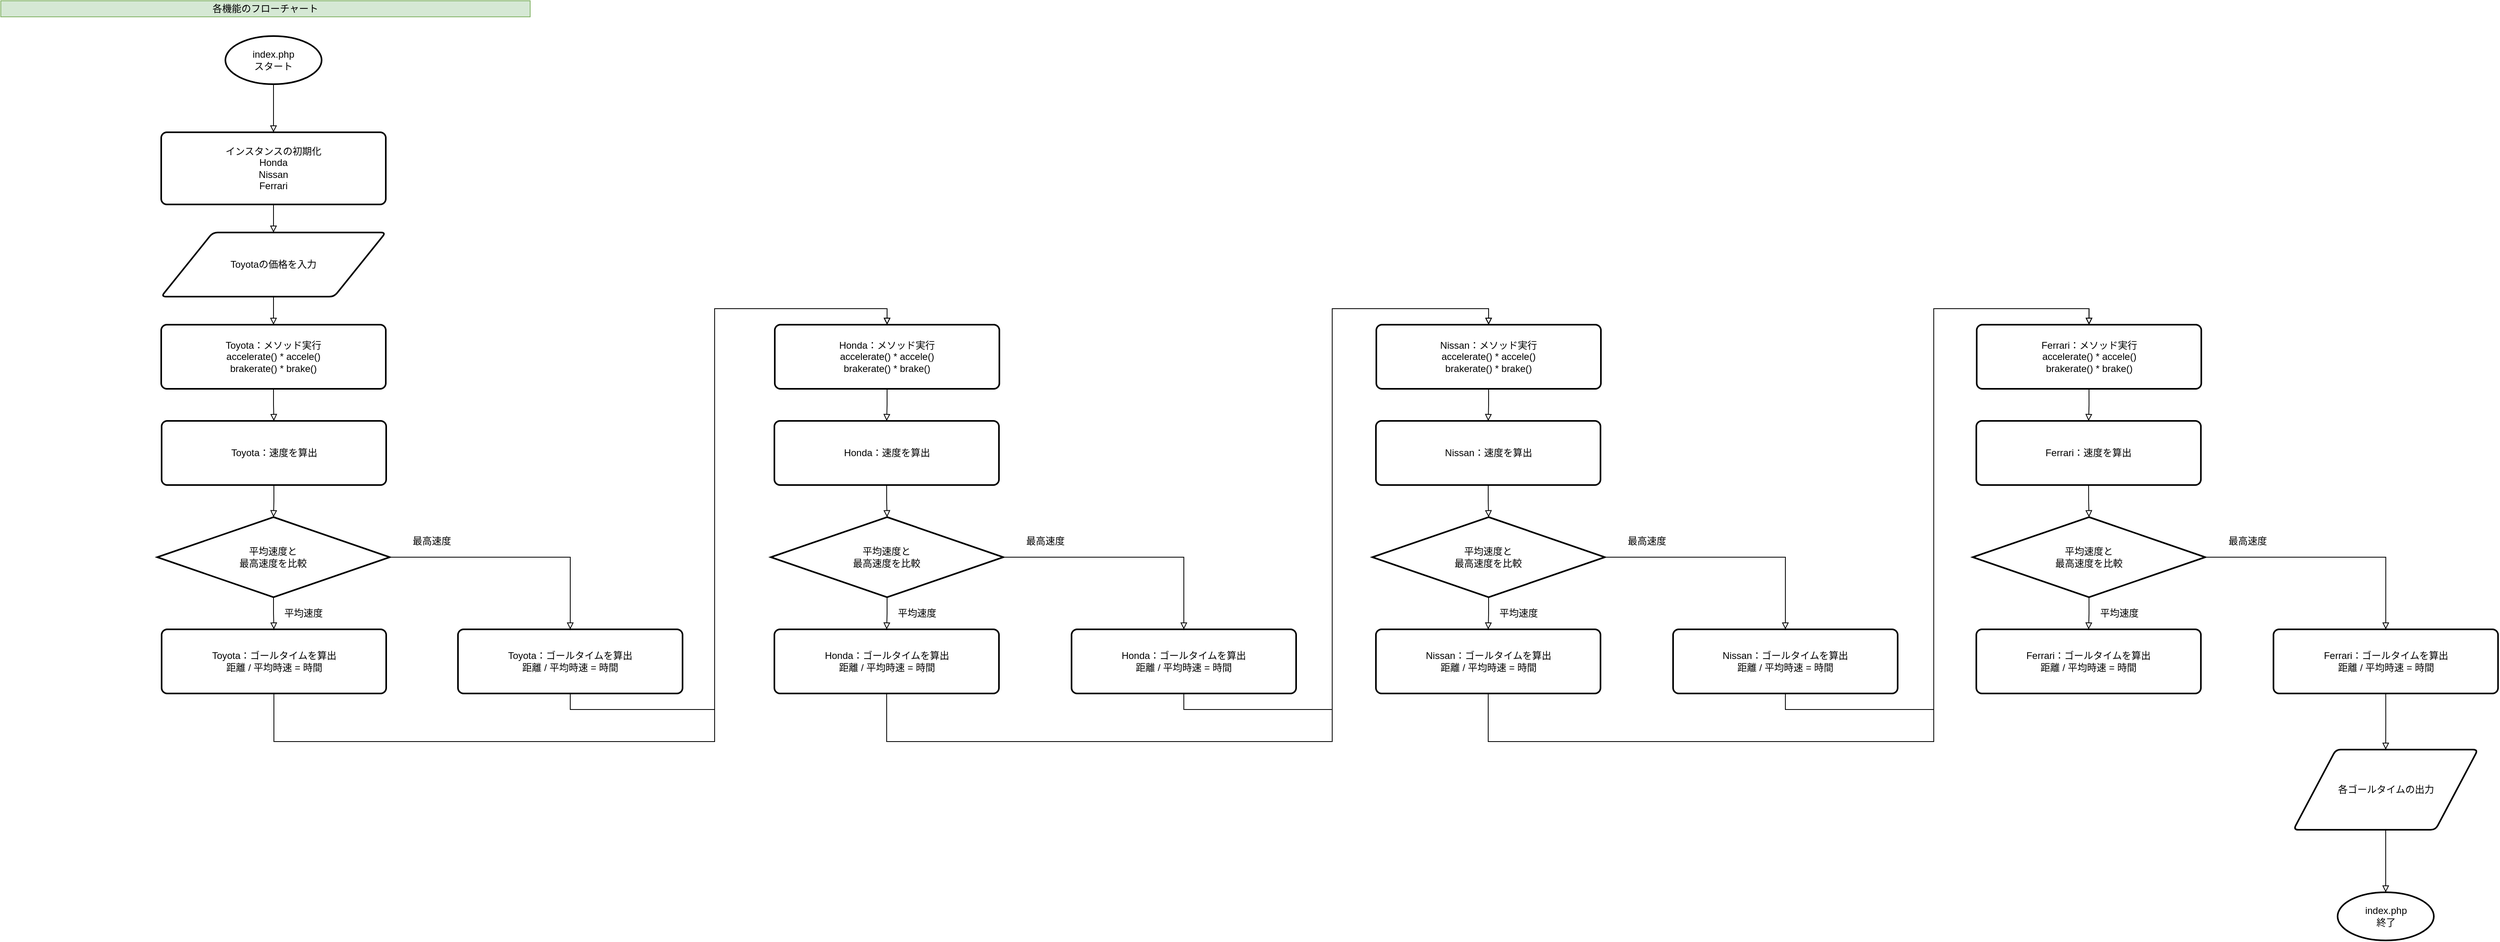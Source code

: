 <mxfile version="10.9.5" type="device"><diagram id="NXlqKDdrFbVYq3tt0t9h" name="Page-1"><mxGraphModel dx="4063" dy="2183" grid="1" gridSize="10" guides="1" tooltips="1" connect="1" arrows="1" fold="1" page="1" pageScale="1" pageWidth="827" pageHeight="1169" math="0" shadow="0"><root><mxCell id="0"/><mxCell id="1" parent="0"/><mxCell id="n-C2zlhrhhCQjDj5VVUG-23" style="edgeStyle=orthogonalEdgeStyle;rounded=0;orthogonalLoop=1;jettySize=auto;html=1;exitX=0.5;exitY=1;exitDx=0;exitDy=0;exitPerimeter=0;endArrow=block;endFill=0;entryX=0.5;entryY=0;entryDx=0;entryDy=0;" parent="1" source="n-C2zlhrhhCQjDj5VVUG-24" target="n-C2zlhrhhCQjDj5VVUG-28" edge="1"><mxGeometry relative="1" as="geometry"><mxPoint x="420" y="181" as="targetPoint"/></mxGeometry></mxCell><mxCell id="n-C2zlhrhhCQjDj5VVUG-24" value="index.php&lt;br&gt;スタート&lt;br&gt;" style="strokeWidth=2;html=1;shape=mxgraph.flowchart.start_1;whiteSpace=wrap;" parent="1" vertex="1"><mxGeometry x="360" y="80" width="120" height="60" as="geometry"/></mxCell><mxCell id="xaTHefTYATXO9g1YjHYu-3" style="edgeStyle=orthogonalEdgeStyle;rounded=0;orthogonalLoop=1;jettySize=auto;html=1;exitX=0.5;exitY=1;exitDx=0;exitDy=0;endArrow=block;endFill=0;" edge="1" parent="1" source="n-C2zlhrhhCQjDj5VVUG-28" target="xaTHefTYATXO9g1YjHYu-2"><mxGeometry relative="1" as="geometry"/></mxCell><mxCell id="n-C2zlhrhhCQjDj5VVUG-28" value="インスタンスの初期化&lt;br&gt;Honda&lt;br&gt;Nissan&lt;br&gt;Ferrari" style="rounded=1;whiteSpace=wrap;html=1;absoluteArcSize=1;arcSize=14;strokeWidth=2;" parent="1" vertex="1"><mxGeometry x="280" y="200" width="280" height="90" as="geometry"/></mxCell><mxCell id="xaTHefTYATXO9g1YjHYu-6" style="edgeStyle=orthogonalEdgeStyle;rounded=0;orthogonalLoop=1;jettySize=auto;html=1;exitX=0.5;exitY=1;exitDx=0;exitDy=0;endArrow=block;endFill=0;" edge="1" parent="1" source="n-C2zlhrhhCQjDj5VVUG-30" target="JpdPR5F3seJwIeYQaZbE-3"><mxGeometry relative="1" as="geometry"/></mxCell><mxCell id="n-C2zlhrhhCQjDj5VVUG-30" value="Toyota：メソッド実行&lt;br&gt;accelerate() * accele()&lt;br&gt;brakerate() * brake()" style="rounded=1;whiteSpace=wrap;html=1;absoluteArcSize=1;arcSize=14;strokeWidth=2;" parent="1" vertex="1"><mxGeometry x="280" y="440" width="280" height="80" as="geometry"/></mxCell><mxCell id="n-C2zlhrhhCQjDj5VVUG-40" value="index.php&lt;br&gt;終了&lt;br&gt;" style="strokeWidth=2;html=1;shape=mxgraph.flowchart.start_1;whiteSpace=wrap;" parent="1" vertex="1"><mxGeometry x="2993.5" y="1148" width="120" height="60" as="geometry"/></mxCell><mxCell id="n-C2zlhrhhCQjDj5VVUG-54" value="各機能のフローチャート" style="text;html=1;strokeColor=#82b366;fillColor=#d5e8d4;align=center;verticalAlign=middle;whiteSpace=wrap;rounded=0;" parent="1" vertex="1"><mxGeometry x="80" y="36" width="660" height="20" as="geometry"/></mxCell><mxCell id="xaTHefTYATXO9g1YjHYu-8" style="edgeStyle=orthogonalEdgeStyle;rounded=0;orthogonalLoop=1;jettySize=auto;html=1;exitX=0.5;exitY=1;exitDx=0;exitDy=0;entryX=0.5;entryY=0;entryDx=0;entryDy=0;entryPerimeter=0;endArrow=block;endFill=0;" edge="1" parent="1" source="JpdPR5F3seJwIeYQaZbE-3" target="xaTHefTYATXO9g1YjHYu-7"><mxGeometry relative="1" as="geometry"/></mxCell><mxCell id="JpdPR5F3seJwIeYQaZbE-3" value="Toyota：速度を算出" style="rounded=1;whiteSpace=wrap;html=1;absoluteArcSize=1;arcSize=14;strokeWidth=2;" parent="1" vertex="1"><mxGeometry x="280.5" y="560" width="280" height="80" as="geometry"/></mxCell><mxCell id="xaTHefTYATXO9g1YjHYu-4" style="edgeStyle=orthogonalEdgeStyle;rounded=0;orthogonalLoop=1;jettySize=auto;html=1;exitX=0.5;exitY=1;exitDx=0;exitDy=0;endArrow=block;endFill=0;" edge="1" parent="1" source="xaTHefTYATXO9g1YjHYu-2" target="n-C2zlhrhhCQjDj5VVUG-30"><mxGeometry relative="1" as="geometry"/></mxCell><mxCell id="xaTHefTYATXO9g1YjHYu-2" value="" style="verticalLabelPosition=bottom;verticalAlign=top;html=1;strokeWidth=2;shape=parallelogram;perimeter=parallelogramPerimeter;whiteSpace=wrap;rounded=1;arcSize=12;size=0.23;" vertex="1" parent="1"><mxGeometry x="280" y="325" width="280" height="80" as="geometry"/></mxCell><mxCell id="xaTHefTYATXO9g1YjHYu-5" value="Toyotaの価格を入力" style="text;html=1;strokeColor=none;fillColor=none;align=center;verticalAlign=middle;whiteSpace=wrap;rounded=0;" vertex="1" parent="1"><mxGeometry x="359.5" y="355" width="120" height="20" as="geometry"/></mxCell><mxCell id="xaTHefTYATXO9g1YjHYu-11" style="edgeStyle=orthogonalEdgeStyle;rounded=0;orthogonalLoop=1;jettySize=auto;html=1;exitX=0.5;exitY=1;exitDx=0;exitDy=0;exitPerimeter=0;endArrow=block;endFill=0;" edge="1" parent="1" source="xaTHefTYATXO9g1YjHYu-7" target="xaTHefTYATXO9g1YjHYu-10"><mxGeometry relative="1" as="geometry"/></mxCell><mxCell id="xaTHefTYATXO9g1YjHYu-13" style="edgeStyle=orthogonalEdgeStyle;rounded=0;orthogonalLoop=1;jettySize=auto;html=1;exitX=1;exitY=0.5;exitDx=0;exitDy=0;exitPerimeter=0;entryX=0.5;entryY=0;entryDx=0;entryDy=0;endArrow=block;endFill=0;" edge="1" parent="1" source="xaTHefTYATXO9g1YjHYu-7" target="xaTHefTYATXO9g1YjHYu-12"><mxGeometry relative="1" as="geometry"/></mxCell><mxCell id="xaTHefTYATXO9g1YjHYu-7" value="" style="strokeWidth=2;html=1;shape=mxgraph.flowchart.decision;whiteSpace=wrap;" vertex="1" parent="1"><mxGeometry x="275" y="680" width="290" height="100" as="geometry"/></mxCell><mxCell id="xaTHefTYATXO9g1YjHYu-9" value="平均速度と&lt;br&gt;最高速度を比較" style="text;html=1;strokeColor=none;fillColor=none;align=center;verticalAlign=middle;whiteSpace=wrap;rounded=0;" vertex="1" parent="1"><mxGeometry x="374" y="720" width="91" height="20" as="geometry"/></mxCell><mxCell id="xaTHefTYATXO9g1YjHYu-28" style="edgeStyle=orthogonalEdgeStyle;rounded=0;orthogonalLoop=1;jettySize=auto;html=1;exitX=0.5;exitY=1;exitDx=0;exitDy=0;entryX=0.5;entryY=0;entryDx=0;entryDy=0;endArrow=block;endFill=0;" edge="1" parent="1" source="xaTHefTYATXO9g1YjHYu-10" target="xaTHefTYATXO9g1YjHYu-17"><mxGeometry relative="1" as="geometry"><Array as="points"><mxPoint x="420" y="960"/><mxPoint x="970" y="960"/><mxPoint x="970" y="420"/><mxPoint x="1185" y="420"/></Array></mxGeometry></mxCell><mxCell id="xaTHefTYATXO9g1YjHYu-10" value="Toyota：ゴールタイムを算出&lt;br&gt;距離 / 平均時速 = 時間" style="rounded=1;whiteSpace=wrap;html=1;absoluteArcSize=1;arcSize=14;strokeWidth=2;" vertex="1" parent="1"><mxGeometry x="280.5" y="820" width="280" height="80" as="geometry"/></mxCell><mxCell id="xaTHefTYATXO9g1YjHYu-29" style="edgeStyle=orthogonalEdgeStyle;rounded=0;orthogonalLoop=1;jettySize=auto;html=1;exitX=0.5;exitY=1;exitDx=0;exitDy=0;endArrow=block;endFill=0;entryX=0.5;entryY=0;entryDx=0;entryDy=0;" edge="1" parent="1" source="xaTHefTYATXO9g1YjHYu-12" target="xaTHefTYATXO9g1YjHYu-17"><mxGeometry relative="1" as="geometry"><mxPoint x="910" y="590" as="targetPoint"/><Array as="points"><mxPoint x="790" y="920"/><mxPoint x="970" y="920"/><mxPoint x="970" y="420"/><mxPoint x="1185" y="420"/></Array></mxGeometry></mxCell><mxCell id="xaTHefTYATXO9g1YjHYu-12" value="Toyota：ゴールタイムを算出&lt;br&gt;距離 / 平均時速 = 時間" style="rounded=1;whiteSpace=wrap;html=1;absoluteArcSize=1;arcSize=14;strokeWidth=2;" vertex="1" parent="1"><mxGeometry x="650" y="820" width="280" height="80" as="geometry"/></mxCell><mxCell id="xaTHefTYATXO9g1YjHYu-14" value="平均速度" style="text;html=1;strokeColor=none;fillColor=none;align=center;verticalAlign=middle;whiteSpace=wrap;rounded=0;" vertex="1" parent="1"><mxGeometry x="430" y="790" width="55" height="20" as="geometry"/></mxCell><mxCell id="xaTHefTYATXO9g1YjHYu-15" value="最高速度" style="text;html=1;strokeColor=none;fillColor=none;align=center;verticalAlign=middle;whiteSpace=wrap;rounded=0;" vertex="1" parent="1"><mxGeometry x="590" y="700" width="55" height="20" as="geometry"/></mxCell><mxCell id="xaTHefTYATXO9g1YjHYu-16" style="edgeStyle=orthogonalEdgeStyle;rounded=0;orthogonalLoop=1;jettySize=auto;html=1;exitX=0.5;exitY=1;exitDx=0;exitDy=0;endArrow=block;endFill=0;" edge="1" parent="1" source="xaTHefTYATXO9g1YjHYu-17" target="xaTHefTYATXO9g1YjHYu-19"><mxGeometry relative="1" as="geometry"/></mxCell><mxCell id="xaTHefTYATXO9g1YjHYu-17" value="Honda：メソッド実行&lt;br&gt;accelerate() * accele()&lt;br&gt;brakerate() * brake()" style="rounded=1;whiteSpace=wrap;html=1;absoluteArcSize=1;arcSize=14;strokeWidth=2;" vertex="1" parent="1"><mxGeometry x="1045" y="440" width="280" height="80" as="geometry"/></mxCell><mxCell id="xaTHefTYATXO9g1YjHYu-18" style="edgeStyle=orthogonalEdgeStyle;rounded=0;orthogonalLoop=1;jettySize=auto;html=1;exitX=0.5;exitY=1;exitDx=0;exitDy=0;entryX=0.5;entryY=0;entryDx=0;entryDy=0;entryPerimeter=0;endArrow=block;endFill=0;" edge="1" parent="1" source="xaTHefTYATXO9g1YjHYu-19" target="xaTHefTYATXO9g1YjHYu-22"><mxGeometry relative="1" as="geometry"/></mxCell><mxCell id="xaTHefTYATXO9g1YjHYu-19" value="Honda：速度を算出" style="rounded=1;whiteSpace=wrap;html=1;absoluteArcSize=1;arcSize=14;strokeWidth=2;" vertex="1" parent="1"><mxGeometry x="1044.5" y="560" width="280" height="80" as="geometry"/></mxCell><mxCell id="xaTHefTYATXO9g1YjHYu-20" style="edgeStyle=orthogonalEdgeStyle;rounded=0;orthogonalLoop=1;jettySize=auto;html=1;exitX=0.5;exitY=1;exitDx=0;exitDy=0;exitPerimeter=0;endArrow=block;endFill=0;" edge="1" parent="1" source="xaTHefTYATXO9g1YjHYu-22" target="xaTHefTYATXO9g1YjHYu-24"><mxGeometry relative="1" as="geometry"/></mxCell><mxCell id="xaTHefTYATXO9g1YjHYu-21" style="edgeStyle=orthogonalEdgeStyle;rounded=0;orthogonalLoop=1;jettySize=auto;html=1;exitX=1;exitY=0.5;exitDx=0;exitDy=0;exitPerimeter=0;entryX=0.5;entryY=0;entryDx=0;entryDy=0;endArrow=block;endFill=0;" edge="1" parent="1" source="xaTHefTYATXO9g1YjHYu-22" target="xaTHefTYATXO9g1YjHYu-25"><mxGeometry relative="1" as="geometry"/></mxCell><mxCell id="xaTHefTYATXO9g1YjHYu-22" value="" style="strokeWidth=2;html=1;shape=mxgraph.flowchart.decision;whiteSpace=wrap;" vertex="1" parent="1"><mxGeometry x="1040" y="680" width="290" height="100" as="geometry"/></mxCell><mxCell id="xaTHefTYATXO9g1YjHYu-23" value="平均速度と&lt;br&gt;最高速度を比較" style="text;html=1;strokeColor=none;fillColor=none;align=center;verticalAlign=middle;whiteSpace=wrap;rounded=0;" vertex="1" parent="1"><mxGeometry x="1139" y="720" width="91" height="20" as="geometry"/></mxCell><mxCell id="xaTHefTYATXO9g1YjHYu-42" style="edgeStyle=orthogonalEdgeStyle;rounded=0;orthogonalLoop=1;jettySize=auto;html=1;exitX=0.5;exitY=1;exitDx=0;exitDy=0;entryX=0.5;entryY=0;entryDx=0;entryDy=0;endArrow=block;endFill=0;" edge="1" parent="1" source="xaTHefTYATXO9g1YjHYu-24" target="xaTHefTYATXO9g1YjHYu-31"><mxGeometry relative="1" as="geometry"><Array as="points"><mxPoint x="1185" y="960"/><mxPoint x="1740" y="960"/><mxPoint x="1740" y="420"/><mxPoint x="1935" y="420"/></Array></mxGeometry></mxCell><mxCell id="xaTHefTYATXO9g1YjHYu-24" value="Honda：ゴールタイムを算出&lt;br&gt;距離 / 平均時速 = 時間" style="rounded=1;whiteSpace=wrap;html=1;absoluteArcSize=1;arcSize=14;strokeWidth=2;" vertex="1" parent="1"><mxGeometry x="1044.5" y="820" width="280" height="80" as="geometry"/></mxCell><mxCell id="xaTHefTYATXO9g1YjHYu-43" style="edgeStyle=orthogonalEdgeStyle;rounded=0;orthogonalLoop=1;jettySize=auto;html=1;exitX=0.5;exitY=1;exitDx=0;exitDy=0;entryX=0.5;entryY=0;entryDx=0;entryDy=0;endArrow=block;endFill=0;" edge="1" parent="1" source="xaTHefTYATXO9g1YjHYu-25" target="xaTHefTYATXO9g1YjHYu-31"><mxGeometry relative="1" as="geometry"><Array as="points"><mxPoint x="1555" y="920"/><mxPoint x="1740" y="920"/><mxPoint x="1740" y="420"/><mxPoint x="1935" y="420"/></Array></mxGeometry></mxCell><mxCell id="xaTHefTYATXO9g1YjHYu-25" value="Honda：ゴールタイムを算出&lt;br&gt;距離 / 平均時速 = 時間" style="rounded=1;whiteSpace=wrap;html=1;absoluteArcSize=1;arcSize=14;strokeWidth=2;" vertex="1" parent="1"><mxGeometry x="1415" y="820" width="280" height="80" as="geometry"/></mxCell><mxCell id="xaTHefTYATXO9g1YjHYu-26" value="平均速度" style="text;html=1;strokeColor=none;fillColor=none;align=center;verticalAlign=middle;whiteSpace=wrap;rounded=0;" vertex="1" parent="1"><mxGeometry x="1195" y="790" width="55" height="20" as="geometry"/></mxCell><mxCell id="xaTHefTYATXO9g1YjHYu-27" value="最高速度" style="text;html=1;strokeColor=none;fillColor=none;align=center;verticalAlign=middle;whiteSpace=wrap;rounded=0;" vertex="1" parent="1"><mxGeometry x="1355" y="700" width="55" height="20" as="geometry"/></mxCell><mxCell id="xaTHefTYATXO9g1YjHYu-30" style="edgeStyle=orthogonalEdgeStyle;rounded=0;orthogonalLoop=1;jettySize=auto;html=1;exitX=0.5;exitY=1;exitDx=0;exitDy=0;endArrow=block;endFill=0;" edge="1" parent="1" source="xaTHefTYATXO9g1YjHYu-31" target="xaTHefTYATXO9g1YjHYu-33"><mxGeometry relative="1" as="geometry"/></mxCell><mxCell id="xaTHefTYATXO9g1YjHYu-31" value="Nissan：メソッド実行&lt;br&gt;accelerate() * accele()&lt;br&gt;brakerate() * brake()" style="rounded=1;whiteSpace=wrap;html=1;absoluteArcSize=1;arcSize=14;strokeWidth=2;" vertex="1" parent="1"><mxGeometry x="1795" y="440" width="280" height="80" as="geometry"/></mxCell><mxCell id="xaTHefTYATXO9g1YjHYu-32" style="edgeStyle=orthogonalEdgeStyle;rounded=0;orthogonalLoop=1;jettySize=auto;html=1;exitX=0.5;exitY=1;exitDx=0;exitDy=0;entryX=0.5;entryY=0;entryDx=0;entryDy=0;entryPerimeter=0;endArrow=block;endFill=0;" edge="1" parent="1" source="xaTHefTYATXO9g1YjHYu-33" target="xaTHefTYATXO9g1YjHYu-36"><mxGeometry relative="1" as="geometry"/></mxCell><mxCell id="xaTHefTYATXO9g1YjHYu-33" value="Nissan：速度を算出" style="rounded=1;whiteSpace=wrap;html=1;absoluteArcSize=1;arcSize=14;strokeWidth=2;" vertex="1" parent="1"><mxGeometry x="1794.5" y="560" width="280" height="80" as="geometry"/></mxCell><mxCell id="xaTHefTYATXO9g1YjHYu-34" style="edgeStyle=orthogonalEdgeStyle;rounded=0;orthogonalLoop=1;jettySize=auto;html=1;exitX=0.5;exitY=1;exitDx=0;exitDy=0;exitPerimeter=0;endArrow=block;endFill=0;" edge="1" parent="1" source="xaTHefTYATXO9g1YjHYu-36" target="xaTHefTYATXO9g1YjHYu-38"><mxGeometry relative="1" as="geometry"/></mxCell><mxCell id="xaTHefTYATXO9g1YjHYu-35" style="edgeStyle=orthogonalEdgeStyle;rounded=0;orthogonalLoop=1;jettySize=auto;html=1;exitX=1;exitY=0.5;exitDx=0;exitDy=0;exitPerimeter=0;entryX=0.5;entryY=0;entryDx=0;entryDy=0;endArrow=block;endFill=0;" edge="1" parent="1" source="xaTHefTYATXO9g1YjHYu-36" target="xaTHefTYATXO9g1YjHYu-39"><mxGeometry relative="1" as="geometry"/></mxCell><mxCell id="xaTHefTYATXO9g1YjHYu-36" value="" style="strokeWidth=2;html=1;shape=mxgraph.flowchart.decision;whiteSpace=wrap;" vertex="1" parent="1"><mxGeometry x="1790" y="680" width="290" height="100" as="geometry"/></mxCell><mxCell id="xaTHefTYATXO9g1YjHYu-37" value="平均速度と&lt;br&gt;最高速度を比較" style="text;html=1;strokeColor=none;fillColor=none;align=center;verticalAlign=middle;whiteSpace=wrap;rounded=0;" vertex="1" parent="1"><mxGeometry x="1889" y="720" width="91" height="20" as="geometry"/></mxCell><mxCell id="xaTHefTYATXO9g1YjHYu-56" style="edgeStyle=orthogonalEdgeStyle;rounded=0;orthogonalLoop=1;jettySize=auto;html=1;exitX=0.5;exitY=1;exitDx=0;exitDy=0;entryX=0.5;entryY=0;entryDx=0;entryDy=0;endArrow=block;endFill=0;" edge="1" parent="1" source="xaTHefTYATXO9g1YjHYu-38" target="xaTHefTYATXO9g1YjHYu-45"><mxGeometry relative="1" as="geometry"><Array as="points"><mxPoint x="1935" y="960"/><mxPoint x="2490" y="960"/><mxPoint x="2490" y="420"/><mxPoint x="2683" y="420"/></Array></mxGeometry></mxCell><mxCell id="xaTHefTYATXO9g1YjHYu-38" value="Nissan：ゴールタイムを算出&lt;br&gt;距離 / 平均時速 = 時間" style="rounded=1;whiteSpace=wrap;html=1;absoluteArcSize=1;arcSize=14;strokeWidth=2;" vertex="1" parent="1"><mxGeometry x="1794.5" y="820" width="280" height="80" as="geometry"/></mxCell><mxCell id="xaTHefTYATXO9g1YjHYu-57" style="edgeStyle=orthogonalEdgeStyle;rounded=0;orthogonalLoop=1;jettySize=auto;html=1;exitX=0.5;exitY=1;exitDx=0;exitDy=0;entryX=0.5;entryY=0;entryDx=0;entryDy=0;endArrow=block;endFill=0;" edge="1" parent="1" source="xaTHefTYATXO9g1YjHYu-39" target="xaTHefTYATXO9g1YjHYu-45"><mxGeometry relative="1" as="geometry"><Array as="points"><mxPoint x="2305" y="920"/><mxPoint x="2490" y="920"/><mxPoint x="2490" y="420"/><mxPoint x="2683" y="420"/></Array></mxGeometry></mxCell><mxCell id="xaTHefTYATXO9g1YjHYu-39" value="Nissan：ゴールタイムを算出&lt;br&gt;距離 / 平均時速 = 時間" style="rounded=1;whiteSpace=wrap;html=1;absoluteArcSize=1;arcSize=14;strokeWidth=2;" vertex="1" parent="1"><mxGeometry x="2165" y="820" width="280" height="80" as="geometry"/></mxCell><mxCell id="xaTHefTYATXO9g1YjHYu-40" value="平均速度" style="text;html=1;strokeColor=none;fillColor=none;align=center;verticalAlign=middle;whiteSpace=wrap;rounded=0;" vertex="1" parent="1"><mxGeometry x="1945" y="790" width="55" height="20" as="geometry"/></mxCell><mxCell id="xaTHefTYATXO9g1YjHYu-41" value="最高速度" style="text;html=1;strokeColor=none;fillColor=none;align=center;verticalAlign=middle;whiteSpace=wrap;rounded=0;" vertex="1" parent="1"><mxGeometry x="2105" y="700" width="55" height="20" as="geometry"/></mxCell><mxCell id="xaTHefTYATXO9g1YjHYu-44" style="edgeStyle=orthogonalEdgeStyle;rounded=0;orthogonalLoop=1;jettySize=auto;html=1;exitX=0.5;exitY=1;exitDx=0;exitDy=0;endArrow=block;endFill=0;" edge="1" parent="1" source="xaTHefTYATXO9g1YjHYu-45" target="xaTHefTYATXO9g1YjHYu-47"><mxGeometry relative="1" as="geometry"/></mxCell><mxCell id="xaTHefTYATXO9g1YjHYu-45" value="Ferrari：メソッド実行&lt;br&gt;accelerate() * accele()&lt;br&gt;brakerate() * brake()" style="rounded=1;whiteSpace=wrap;html=1;absoluteArcSize=1;arcSize=14;strokeWidth=2;" vertex="1" parent="1"><mxGeometry x="2543.571" y="440" width="280" height="80" as="geometry"/></mxCell><mxCell id="xaTHefTYATXO9g1YjHYu-46" style="edgeStyle=orthogonalEdgeStyle;rounded=0;orthogonalLoop=1;jettySize=auto;html=1;exitX=0.5;exitY=1;exitDx=0;exitDy=0;entryX=0.5;entryY=0;entryDx=0;entryDy=0;entryPerimeter=0;endArrow=block;endFill=0;" edge="1" parent="1" source="xaTHefTYATXO9g1YjHYu-47" target="xaTHefTYATXO9g1YjHYu-50"><mxGeometry relative="1" as="geometry"/></mxCell><mxCell id="xaTHefTYATXO9g1YjHYu-47" value="Ferrari：速度を算出" style="rounded=1;whiteSpace=wrap;html=1;absoluteArcSize=1;arcSize=14;strokeWidth=2;" vertex="1" parent="1"><mxGeometry x="2543.071" y="560" width="280" height="80" as="geometry"/></mxCell><mxCell id="xaTHefTYATXO9g1YjHYu-48" style="edgeStyle=orthogonalEdgeStyle;rounded=0;orthogonalLoop=1;jettySize=auto;html=1;exitX=0.5;exitY=1;exitDx=0;exitDy=0;exitPerimeter=0;endArrow=block;endFill=0;" edge="1" parent="1" source="xaTHefTYATXO9g1YjHYu-50" target="xaTHefTYATXO9g1YjHYu-52"><mxGeometry relative="1" as="geometry"/></mxCell><mxCell id="xaTHefTYATXO9g1YjHYu-49" style="edgeStyle=orthogonalEdgeStyle;rounded=0;orthogonalLoop=1;jettySize=auto;html=1;exitX=1;exitY=0.5;exitDx=0;exitDy=0;exitPerimeter=0;entryX=0.5;entryY=0;entryDx=0;entryDy=0;endArrow=block;endFill=0;" edge="1" parent="1" source="xaTHefTYATXO9g1YjHYu-50" target="xaTHefTYATXO9g1YjHYu-53"><mxGeometry relative="1" as="geometry"/></mxCell><mxCell id="xaTHefTYATXO9g1YjHYu-50" value="" style="strokeWidth=2;html=1;shape=mxgraph.flowchart.decision;whiteSpace=wrap;" vertex="1" parent="1"><mxGeometry x="2538.571" y="680" width="290" height="100" as="geometry"/></mxCell><mxCell id="xaTHefTYATXO9g1YjHYu-51" value="平均速度と&lt;br&gt;最高速度を比較" style="text;html=1;strokeColor=none;fillColor=none;align=center;verticalAlign=middle;whiteSpace=wrap;rounded=0;" vertex="1" parent="1"><mxGeometry x="2637.571" y="720" width="91" height="20" as="geometry"/></mxCell><mxCell id="xaTHefTYATXO9g1YjHYu-52" value="Ferrari：ゴールタイムを算出&lt;br&gt;距離 / 平均時速 = 時間" style="rounded=1;whiteSpace=wrap;html=1;absoluteArcSize=1;arcSize=14;strokeWidth=2;" vertex="1" parent="1"><mxGeometry x="2543.071" y="820" width="280" height="80" as="geometry"/></mxCell><mxCell id="xaTHefTYATXO9g1YjHYu-59" style="edgeStyle=orthogonalEdgeStyle;rounded=0;orthogonalLoop=1;jettySize=auto;html=1;exitX=0.5;exitY=1;exitDx=0;exitDy=0;entryX=0.5;entryY=0;entryDx=0;entryDy=0;endArrow=block;endFill=0;" edge="1" parent="1" source="xaTHefTYATXO9g1YjHYu-53" target="xaTHefTYATXO9g1YjHYu-58"><mxGeometry relative="1" as="geometry"/></mxCell><mxCell id="xaTHefTYATXO9g1YjHYu-53" value="Ferrari：ゴールタイムを算出&lt;br&gt;距離 / 平均時速 = 時間" style="rounded=1;whiteSpace=wrap;html=1;absoluteArcSize=1;arcSize=14;strokeWidth=2;" vertex="1" parent="1"><mxGeometry x="2913.571" y="820" width="280" height="80" as="geometry"/></mxCell><mxCell id="xaTHefTYATXO9g1YjHYu-54" value="平均速度" style="text;html=1;strokeColor=none;fillColor=none;align=center;verticalAlign=middle;whiteSpace=wrap;rounded=0;" vertex="1" parent="1"><mxGeometry x="2693.571" y="790" width="55" height="20" as="geometry"/></mxCell><mxCell id="xaTHefTYATXO9g1YjHYu-55" value="最高速度" style="text;html=1;strokeColor=none;fillColor=none;align=center;verticalAlign=middle;whiteSpace=wrap;rounded=0;" vertex="1" parent="1"><mxGeometry x="2853.571" y="700" width="55" height="20" as="geometry"/></mxCell><mxCell id="xaTHefTYATXO9g1YjHYu-60" style="edgeStyle=orthogonalEdgeStyle;rounded=0;orthogonalLoop=1;jettySize=auto;html=1;exitX=0.5;exitY=1;exitDx=0;exitDy=0;entryX=0.5;entryY=0;entryDx=0;entryDy=0;entryPerimeter=0;endArrow=block;endFill=0;" edge="1" parent="1" source="xaTHefTYATXO9g1YjHYu-58" target="n-C2zlhrhhCQjDj5VVUG-40"><mxGeometry relative="1" as="geometry"/></mxCell><mxCell id="xaTHefTYATXO9g1YjHYu-58" value="" style="verticalLabelPosition=bottom;verticalAlign=top;html=1;strokeWidth=2;shape=parallelogram;perimeter=parallelogramPerimeter;whiteSpace=wrap;rounded=1;arcSize=12;size=0.23;" vertex="1" parent="1"><mxGeometry x="2938.5" y="970" width="230" height="100" as="geometry"/></mxCell><mxCell id="xaTHefTYATXO9g1YjHYu-61" value="各ゴールタイムの出力" style="text;html=1;strokeColor=none;fillColor=none;align=center;verticalAlign=middle;whiteSpace=wrap;rounded=0;" vertex="1" parent="1"><mxGeometry x="2988.5" y="1010" width="130" height="20" as="geometry"/></mxCell></root></mxGraphModel></diagram></mxfile>